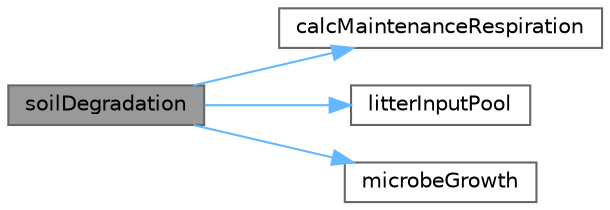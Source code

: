digraph "soilDegradation"
{
 // LATEX_PDF_SIZE
  bgcolor="transparent";
  edge [fontname=Helvetica,fontsize=10,labelfontname=Helvetica,labelfontsize=10];
  node [fontname=Helvetica,fontsize=10,shape=box,height=0.2,width=0.4];
  rankdir="LR";
  Node1 [id="Node000001",label="soilDegradation",height=0.2,width=0.4,color="gray40", fillcolor="grey60", style="filled", fontcolor="black",tooltip=" "];
  Node1 -> Node2 [id="edge1_Node000001_Node000002",color="steelblue1",style="solid",tooltip=" "];
  Node2 [id="Node000002",label="calcMaintenanceRespiration",height=0.2,width=0.4,color="grey40", fillcolor="white", style="filled",URL="$dd/d09/sipnet_8c.html#a5b84c84a6a5b9a7adeda513fad237ce0",tooltip=" "];
  Node1 -> Node3 [id="edge2_Node000001_Node000003",color="steelblue1",style="solid",tooltip=" "];
  Node3 [id="Node000003",label="litterInputPool",height=0.2,width=0.4,color="grey40", fillcolor="white", style="filled",URL="$dd/d09/sipnet_8c.html#ae384ea23c43c39e958759fc88eb3709c",tooltip=" "];
  Node1 -> Node4 [id="edge3_Node000001_Node000004",color="steelblue1",style="solid",tooltip=" "];
  Node4 [id="Node000004",label="microbeGrowth",height=0.2,width=0.4,color="grey40", fillcolor="white", style="filled",URL="$dd/d09/sipnet_8c.html#aa131160baa8171ff834e50cb5813ed27",tooltip=" "];
}
